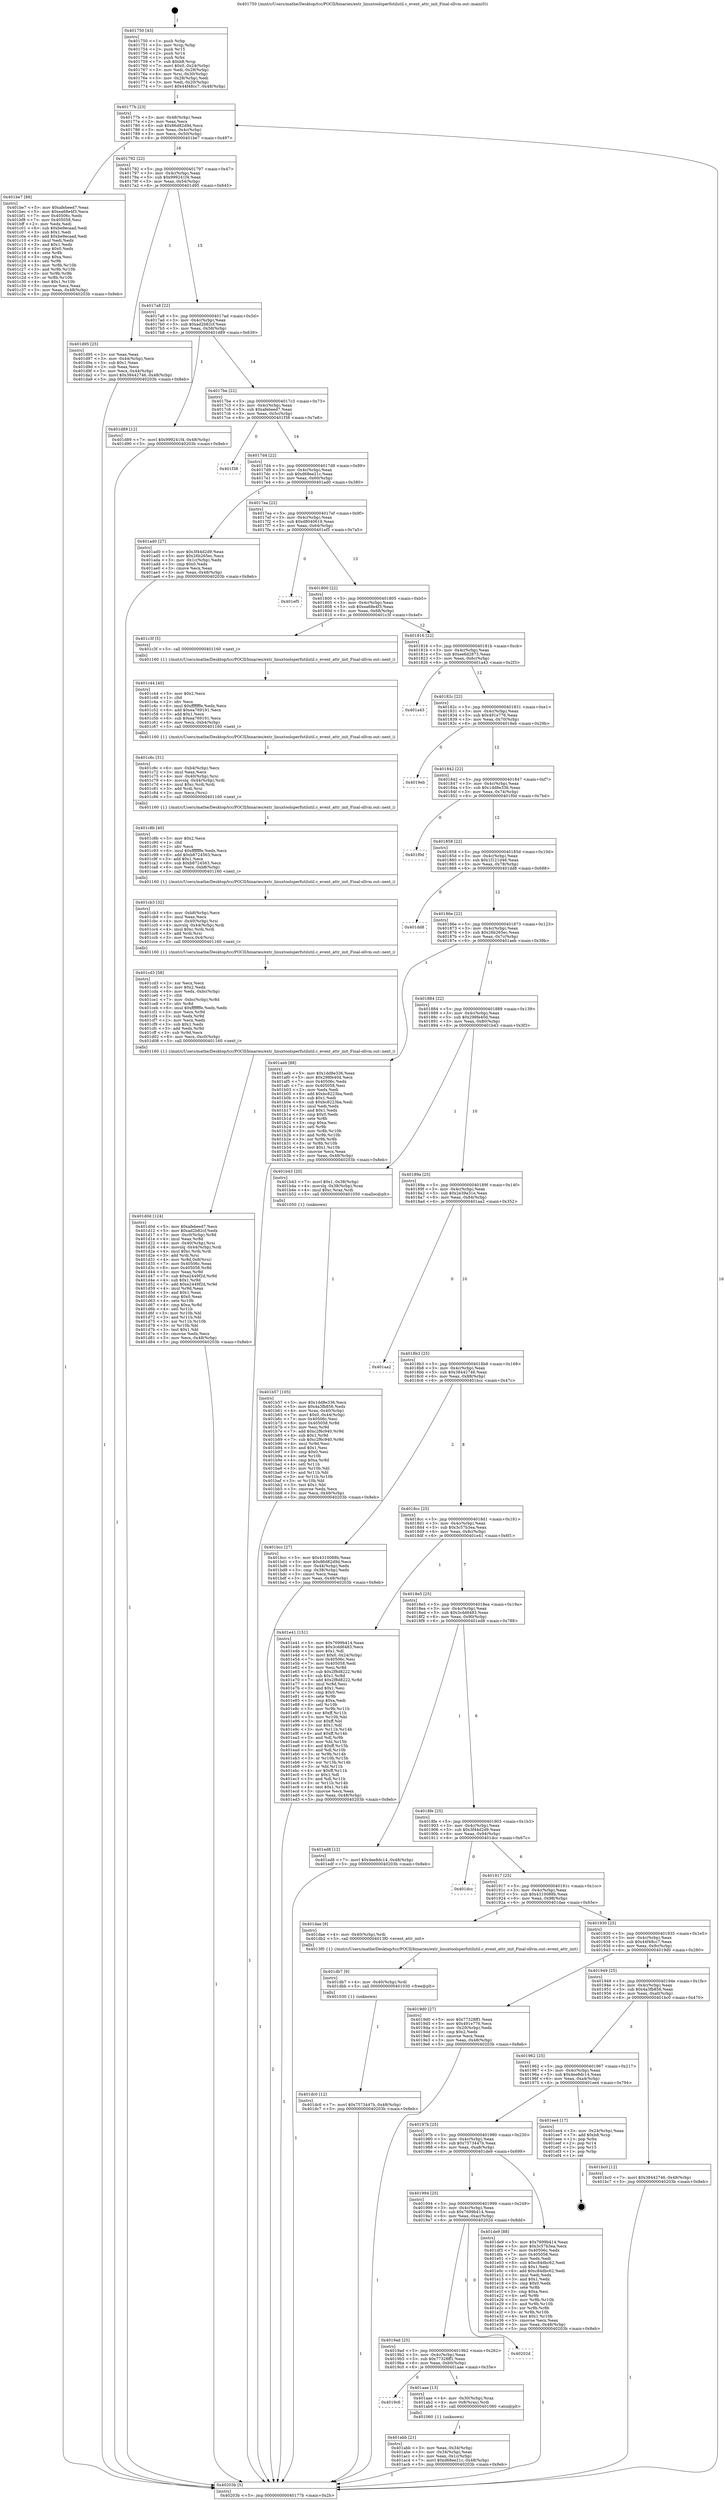 digraph "0x401750" {
  label = "0x401750 (/mnt/c/Users/mathe/Desktop/tcc/POCII/binaries/extr_linuxtoolsperfutilutil.c_event_attr_init_Final-ollvm.out::main(0))"
  labelloc = "t"
  node[shape=record]

  Entry [label="",width=0.3,height=0.3,shape=circle,fillcolor=black,style=filled]
  "0x40177b" [label="{
     0x40177b [23]\l
     | [instrs]\l
     &nbsp;&nbsp;0x40177b \<+3\>: mov -0x48(%rbp),%eax\l
     &nbsp;&nbsp;0x40177e \<+2\>: mov %eax,%ecx\l
     &nbsp;&nbsp;0x401780 \<+6\>: sub $0x86d82d9d,%ecx\l
     &nbsp;&nbsp;0x401786 \<+3\>: mov %eax,-0x4c(%rbp)\l
     &nbsp;&nbsp;0x401789 \<+3\>: mov %ecx,-0x50(%rbp)\l
     &nbsp;&nbsp;0x40178c \<+6\>: je 0000000000401be7 \<main+0x497\>\l
  }"]
  "0x401be7" [label="{
     0x401be7 [88]\l
     | [instrs]\l
     &nbsp;&nbsp;0x401be7 \<+5\>: mov $0xafebeed7,%eax\l
     &nbsp;&nbsp;0x401bec \<+5\>: mov $0xea68e4f3,%ecx\l
     &nbsp;&nbsp;0x401bf1 \<+7\>: mov 0x40506c,%edx\l
     &nbsp;&nbsp;0x401bf8 \<+7\>: mov 0x405058,%esi\l
     &nbsp;&nbsp;0x401bff \<+2\>: mov %edx,%edi\l
     &nbsp;&nbsp;0x401c01 \<+6\>: sub $0xbe9ecaad,%edi\l
     &nbsp;&nbsp;0x401c07 \<+3\>: sub $0x1,%edi\l
     &nbsp;&nbsp;0x401c0a \<+6\>: add $0xbe9ecaad,%edi\l
     &nbsp;&nbsp;0x401c10 \<+3\>: imul %edi,%edx\l
     &nbsp;&nbsp;0x401c13 \<+3\>: and $0x1,%edx\l
     &nbsp;&nbsp;0x401c16 \<+3\>: cmp $0x0,%edx\l
     &nbsp;&nbsp;0x401c19 \<+4\>: sete %r8b\l
     &nbsp;&nbsp;0x401c1d \<+3\>: cmp $0xa,%esi\l
     &nbsp;&nbsp;0x401c20 \<+4\>: setl %r9b\l
     &nbsp;&nbsp;0x401c24 \<+3\>: mov %r8b,%r10b\l
     &nbsp;&nbsp;0x401c27 \<+3\>: and %r9b,%r10b\l
     &nbsp;&nbsp;0x401c2a \<+3\>: xor %r9b,%r8b\l
     &nbsp;&nbsp;0x401c2d \<+3\>: or %r8b,%r10b\l
     &nbsp;&nbsp;0x401c30 \<+4\>: test $0x1,%r10b\l
     &nbsp;&nbsp;0x401c34 \<+3\>: cmovne %ecx,%eax\l
     &nbsp;&nbsp;0x401c37 \<+3\>: mov %eax,-0x48(%rbp)\l
     &nbsp;&nbsp;0x401c3a \<+5\>: jmp 000000000040203b \<main+0x8eb\>\l
  }"]
  "0x401792" [label="{
     0x401792 [22]\l
     | [instrs]\l
     &nbsp;&nbsp;0x401792 \<+5\>: jmp 0000000000401797 \<main+0x47\>\l
     &nbsp;&nbsp;0x401797 \<+3\>: mov -0x4c(%rbp),%eax\l
     &nbsp;&nbsp;0x40179a \<+5\>: sub $0x999241f4,%eax\l
     &nbsp;&nbsp;0x40179f \<+3\>: mov %eax,-0x54(%rbp)\l
     &nbsp;&nbsp;0x4017a2 \<+6\>: je 0000000000401d95 \<main+0x645\>\l
  }"]
  Exit [label="",width=0.3,height=0.3,shape=circle,fillcolor=black,style=filled,peripheries=2]
  "0x401d95" [label="{
     0x401d95 [25]\l
     | [instrs]\l
     &nbsp;&nbsp;0x401d95 \<+2\>: xor %eax,%eax\l
     &nbsp;&nbsp;0x401d97 \<+3\>: mov -0x44(%rbp),%ecx\l
     &nbsp;&nbsp;0x401d9a \<+3\>: sub $0x1,%eax\l
     &nbsp;&nbsp;0x401d9d \<+2\>: sub %eax,%ecx\l
     &nbsp;&nbsp;0x401d9f \<+3\>: mov %ecx,-0x44(%rbp)\l
     &nbsp;&nbsp;0x401da2 \<+7\>: movl $0x38442746,-0x48(%rbp)\l
     &nbsp;&nbsp;0x401da9 \<+5\>: jmp 000000000040203b \<main+0x8eb\>\l
  }"]
  "0x4017a8" [label="{
     0x4017a8 [22]\l
     | [instrs]\l
     &nbsp;&nbsp;0x4017a8 \<+5\>: jmp 00000000004017ad \<main+0x5d\>\l
     &nbsp;&nbsp;0x4017ad \<+3\>: mov -0x4c(%rbp),%eax\l
     &nbsp;&nbsp;0x4017b0 \<+5\>: sub $0xad2b82cf,%eax\l
     &nbsp;&nbsp;0x4017b5 \<+3\>: mov %eax,-0x58(%rbp)\l
     &nbsp;&nbsp;0x4017b8 \<+6\>: je 0000000000401d89 \<main+0x639\>\l
  }"]
  "0x401dc0" [label="{
     0x401dc0 [12]\l
     | [instrs]\l
     &nbsp;&nbsp;0x401dc0 \<+7\>: movl $0x7573447b,-0x48(%rbp)\l
     &nbsp;&nbsp;0x401dc7 \<+5\>: jmp 000000000040203b \<main+0x8eb\>\l
  }"]
  "0x401d89" [label="{
     0x401d89 [12]\l
     | [instrs]\l
     &nbsp;&nbsp;0x401d89 \<+7\>: movl $0x999241f4,-0x48(%rbp)\l
     &nbsp;&nbsp;0x401d90 \<+5\>: jmp 000000000040203b \<main+0x8eb\>\l
  }"]
  "0x4017be" [label="{
     0x4017be [22]\l
     | [instrs]\l
     &nbsp;&nbsp;0x4017be \<+5\>: jmp 00000000004017c3 \<main+0x73\>\l
     &nbsp;&nbsp;0x4017c3 \<+3\>: mov -0x4c(%rbp),%eax\l
     &nbsp;&nbsp;0x4017c6 \<+5\>: sub $0xafebeed7,%eax\l
     &nbsp;&nbsp;0x4017cb \<+3\>: mov %eax,-0x5c(%rbp)\l
     &nbsp;&nbsp;0x4017ce \<+6\>: je 0000000000401f38 \<main+0x7e8\>\l
  }"]
  "0x401db7" [label="{
     0x401db7 [9]\l
     | [instrs]\l
     &nbsp;&nbsp;0x401db7 \<+4\>: mov -0x40(%rbp),%rdi\l
     &nbsp;&nbsp;0x401dbb \<+5\>: call 0000000000401030 \<free@plt\>\l
     | [calls]\l
     &nbsp;&nbsp;0x401030 \{1\} (unknown)\l
  }"]
  "0x401f38" [label="{
     0x401f38\l
  }", style=dashed]
  "0x4017d4" [label="{
     0x4017d4 [22]\l
     | [instrs]\l
     &nbsp;&nbsp;0x4017d4 \<+5\>: jmp 00000000004017d9 \<main+0x89\>\l
     &nbsp;&nbsp;0x4017d9 \<+3\>: mov -0x4c(%rbp),%eax\l
     &nbsp;&nbsp;0x4017dc \<+5\>: sub $0xd68ee21c,%eax\l
     &nbsp;&nbsp;0x4017e1 \<+3\>: mov %eax,-0x60(%rbp)\l
     &nbsp;&nbsp;0x4017e4 \<+6\>: je 0000000000401ad0 \<main+0x380\>\l
  }"]
  "0x401d0d" [label="{
     0x401d0d [124]\l
     | [instrs]\l
     &nbsp;&nbsp;0x401d0d \<+5\>: mov $0xafebeed7,%ecx\l
     &nbsp;&nbsp;0x401d12 \<+5\>: mov $0xad2b82cf,%edx\l
     &nbsp;&nbsp;0x401d17 \<+7\>: mov -0xc0(%rbp),%r8d\l
     &nbsp;&nbsp;0x401d1e \<+4\>: imul %eax,%r8d\l
     &nbsp;&nbsp;0x401d22 \<+4\>: mov -0x40(%rbp),%rsi\l
     &nbsp;&nbsp;0x401d26 \<+4\>: movslq -0x44(%rbp),%rdi\l
     &nbsp;&nbsp;0x401d2a \<+4\>: imul $0xc,%rdi,%rdi\l
     &nbsp;&nbsp;0x401d2e \<+3\>: add %rdi,%rsi\l
     &nbsp;&nbsp;0x401d31 \<+4\>: mov %r8d,0x8(%rsi)\l
     &nbsp;&nbsp;0x401d35 \<+7\>: mov 0x40506c,%eax\l
     &nbsp;&nbsp;0x401d3c \<+8\>: mov 0x405058,%r8d\l
     &nbsp;&nbsp;0x401d44 \<+3\>: mov %eax,%r9d\l
     &nbsp;&nbsp;0x401d47 \<+7\>: sub $0xe2449f2d,%r9d\l
     &nbsp;&nbsp;0x401d4e \<+4\>: sub $0x1,%r9d\l
     &nbsp;&nbsp;0x401d52 \<+7\>: add $0xe2449f2d,%r9d\l
     &nbsp;&nbsp;0x401d59 \<+4\>: imul %r9d,%eax\l
     &nbsp;&nbsp;0x401d5d \<+3\>: and $0x1,%eax\l
     &nbsp;&nbsp;0x401d60 \<+3\>: cmp $0x0,%eax\l
     &nbsp;&nbsp;0x401d63 \<+4\>: sete %r10b\l
     &nbsp;&nbsp;0x401d67 \<+4\>: cmp $0xa,%r8d\l
     &nbsp;&nbsp;0x401d6b \<+4\>: setl %r11b\l
     &nbsp;&nbsp;0x401d6f \<+3\>: mov %r10b,%bl\l
     &nbsp;&nbsp;0x401d72 \<+3\>: and %r11b,%bl\l
     &nbsp;&nbsp;0x401d75 \<+3\>: xor %r11b,%r10b\l
     &nbsp;&nbsp;0x401d78 \<+3\>: or %r10b,%bl\l
     &nbsp;&nbsp;0x401d7b \<+3\>: test $0x1,%bl\l
     &nbsp;&nbsp;0x401d7e \<+3\>: cmovne %edx,%ecx\l
     &nbsp;&nbsp;0x401d81 \<+3\>: mov %ecx,-0x48(%rbp)\l
     &nbsp;&nbsp;0x401d84 \<+5\>: jmp 000000000040203b \<main+0x8eb\>\l
  }"]
  "0x401ad0" [label="{
     0x401ad0 [27]\l
     | [instrs]\l
     &nbsp;&nbsp;0x401ad0 \<+5\>: mov $0x3f44d2d9,%eax\l
     &nbsp;&nbsp;0x401ad5 \<+5\>: mov $0x26b265ec,%ecx\l
     &nbsp;&nbsp;0x401ada \<+3\>: mov -0x1c(%rbp),%edx\l
     &nbsp;&nbsp;0x401add \<+3\>: cmp $0x0,%edx\l
     &nbsp;&nbsp;0x401ae0 \<+3\>: cmove %ecx,%eax\l
     &nbsp;&nbsp;0x401ae3 \<+3\>: mov %eax,-0x48(%rbp)\l
     &nbsp;&nbsp;0x401ae6 \<+5\>: jmp 000000000040203b \<main+0x8eb\>\l
  }"]
  "0x4017ea" [label="{
     0x4017ea [22]\l
     | [instrs]\l
     &nbsp;&nbsp;0x4017ea \<+5\>: jmp 00000000004017ef \<main+0x9f\>\l
     &nbsp;&nbsp;0x4017ef \<+3\>: mov -0x4c(%rbp),%eax\l
     &nbsp;&nbsp;0x4017f2 \<+5\>: sub $0xd8040619,%eax\l
     &nbsp;&nbsp;0x4017f7 \<+3\>: mov %eax,-0x64(%rbp)\l
     &nbsp;&nbsp;0x4017fa \<+6\>: je 0000000000401ef5 \<main+0x7a5\>\l
  }"]
  "0x401cd3" [label="{
     0x401cd3 [58]\l
     | [instrs]\l
     &nbsp;&nbsp;0x401cd3 \<+2\>: xor %ecx,%ecx\l
     &nbsp;&nbsp;0x401cd5 \<+5\>: mov $0x2,%edx\l
     &nbsp;&nbsp;0x401cda \<+6\>: mov %edx,-0xbc(%rbp)\l
     &nbsp;&nbsp;0x401ce0 \<+1\>: cltd\l
     &nbsp;&nbsp;0x401ce1 \<+7\>: mov -0xbc(%rbp),%r8d\l
     &nbsp;&nbsp;0x401ce8 \<+3\>: idiv %r8d\l
     &nbsp;&nbsp;0x401ceb \<+6\>: imul $0xfffffffe,%edx,%edx\l
     &nbsp;&nbsp;0x401cf1 \<+3\>: mov %ecx,%r9d\l
     &nbsp;&nbsp;0x401cf4 \<+3\>: sub %edx,%r9d\l
     &nbsp;&nbsp;0x401cf7 \<+2\>: mov %ecx,%edx\l
     &nbsp;&nbsp;0x401cf9 \<+3\>: sub $0x1,%edx\l
     &nbsp;&nbsp;0x401cfc \<+3\>: add %edx,%r9d\l
     &nbsp;&nbsp;0x401cff \<+3\>: sub %r9d,%ecx\l
     &nbsp;&nbsp;0x401d02 \<+6\>: mov %ecx,-0xc0(%rbp)\l
     &nbsp;&nbsp;0x401d08 \<+5\>: call 0000000000401160 \<next_i\>\l
     | [calls]\l
     &nbsp;&nbsp;0x401160 \{1\} (/mnt/c/Users/mathe/Desktop/tcc/POCII/binaries/extr_linuxtoolsperfutilutil.c_event_attr_init_Final-ollvm.out::next_i)\l
  }"]
  "0x401ef5" [label="{
     0x401ef5\l
  }", style=dashed]
  "0x401800" [label="{
     0x401800 [22]\l
     | [instrs]\l
     &nbsp;&nbsp;0x401800 \<+5\>: jmp 0000000000401805 \<main+0xb5\>\l
     &nbsp;&nbsp;0x401805 \<+3\>: mov -0x4c(%rbp),%eax\l
     &nbsp;&nbsp;0x401808 \<+5\>: sub $0xea68e4f3,%eax\l
     &nbsp;&nbsp;0x40180d \<+3\>: mov %eax,-0x68(%rbp)\l
     &nbsp;&nbsp;0x401810 \<+6\>: je 0000000000401c3f \<main+0x4ef\>\l
  }"]
  "0x401cb3" [label="{
     0x401cb3 [32]\l
     | [instrs]\l
     &nbsp;&nbsp;0x401cb3 \<+6\>: mov -0xb8(%rbp),%ecx\l
     &nbsp;&nbsp;0x401cb9 \<+3\>: imul %eax,%ecx\l
     &nbsp;&nbsp;0x401cbc \<+4\>: mov -0x40(%rbp),%rsi\l
     &nbsp;&nbsp;0x401cc0 \<+4\>: movslq -0x44(%rbp),%rdi\l
     &nbsp;&nbsp;0x401cc4 \<+4\>: imul $0xc,%rdi,%rdi\l
     &nbsp;&nbsp;0x401cc8 \<+3\>: add %rdi,%rsi\l
     &nbsp;&nbsp;0x401ccb \<+3\>: mov %ecx,0x4(%rsi)\l
     &nbsp;&nbsp;0x401cce \<+5\>: call 0000000000401160 \<next_i\>\l
     | [calls]\l
     &nbsp;&nbsp;0x401160 \{1\} (/mnt/c/Users/mathe/Desktop/tcc/POCII/binaries/extr_linuxtoolsperfutilutil.c_event_attr_init_Final-ollvm.out::next_i)\l
  }"]
  "0x401c3f" [label="{
     0x401c3f [5]\l
     | [instrs]\l
     &nbsp;&nbsp;0x401c3f \<+5\>: call 0000000000401160 \<next_i\>\l
     | [calls]\l
     &nbsp;&nbsp;0x401160 \{1\} (/mnt/c/Users/mathe/Desktop/tcc/POCII/binaries/extr_linuxtoolsperfutilutil.c_event_attr_init_Final-ollvm.out::next_i)\l
  }"]
  "0x401816" [label="{
     0x401816 [22]\l
     | [instrs]\l
     &nbsp;&nbsp;0x401816 \<+5\>: jmp 000000000040181b \<main+0xcb\>\l
     &nbsp;&nbsp;0x40181b \<+3\>: mov -0x4c(%rbp),%eax\l
     &nbsp;&nbsp;0x40181e \<+5\>: sub $0xee6d2873,%eax\l
     &nbsp;&nbsp;0x401823 \<+3\>: mov %eax,-0x6c(%rbp)\l
     &nbsp;&nbsp;0x401826 \<+6\>: je 0000000000401a43 \<main+0x2f3\>\l
  }"]
  "0x401c8b" [label="{
     0x401c8b [40]\l
     | [instrs]\l
     &nbsp;&nbsp;0x401c8b \<+5\>: mov $0x2,%ecx\l
     &nbsp;&nbsp;0x401c90 \<+1\>: cltd\l
     &nbsp;&nbsp;0x401c91 \<+2\>: idiv %ecx\l
     &nbsp;&nbsp;0x401c93 \<+6\>: imul $0xfffffffe,%edx,%ecx\l
     &nbsp;&nbsp;0x401c99 \<+6\>: add $0xb8724563,%ecx\l
     &nbsp;&nbsp;0x401c9f \<+3\>: add $0x1,%ecx\l
     &nbsp;&nbsp;0x401ca2 \<+6\>: sub $0xb8724563,%ecx\l
     &nbsp;&nbsp;0x401ca8 \<+6\>: mov %ecx,-0xb8(%rbp)\l
     &nbsp;&nbsp;0x401cae \<+5\>: call 0000000000401160 \<next_i\>\l
     | [calls]\l
     &nbsp;&nbsp;0x401160 \{1\} (/mnt/c/Users/mathe/Desktop/tcc/POCII/binaries/extr_linuxtoolsperfutilutil.c_event_attr_init_Final-ollvm.out::next_i)\l
  }"]
  "0x401a43" [label="{
     0x401a43\l
  }", style=dashed]
  "0x40182c" [label="{
     0x40182c [22]\l
     | [instrs]\l
     &nbsp;&nbsp;0x40182c \<+5\>: jmp 0000000000401831 \<main+0xe1\>\l
     &nbsp;&nbsp;0x401831 \<+3\>: mov -0x4c(%rbp),%eax\l
     &nbsp;&nbsp;0x401834 \<+5\>: sub $0x491e776,%eax\l
     &nbsp;&nbsp;0x401839 \<+3\>: mov %eax,-0x70(%rbp)\l
     &nbsp;&nbsp;0x40183c \<+6\>: je 00000000004019eb \<main+0x29b\>\l
  }"]
  "0x401c6c" [label="{
     0x401c6c [31]\l
     | [instrs]\l
     &nbsp;&nbsp;0x401c6c \<+6\>: mov -0xb4(%rbp),%ecx\l
     &nbsp;&nbsp;0x401c72 \<+3\>: imul %eax,%ecx\l
     &nbsp;&nbsp;0x401c75 \<+4\>: mov -0x40(%rbp),%rsi\l
     &nbsp;&nbsp;0x401c79 \<+4\>: movslq -0x44(%rbp),%rdi\l
     &nbsp;&nbsp;0x401c7d \<+4\>: imul $0xc,%rdi,%rdi\l
     &nbsp;&nbsp;0x401c81 \<+3\>: add %rdi,%rsi\l
     &nbsp;&nbsp;0x401c84 \<+2\>: mov %ecx,(%rsi)\l
     &nbsp;&nbsp;0x401c86 \<+5\>: call 0000000000401160 \<next_i\>\l
     | [calls]\l
     &nbsp;&nbsp;0x401160 \{1\} (/mnt/c/Users/mathe/Desktop/tcc/POCII/binaries/extr_linuxtoolsperfutilutil.c_event_attr_init_Final-ollvm.out::next_i)\l
  }"]
  "0x4019eb" [label="{
     0x4019eb\l
  }", style=dashed]
  "0x401842" [label="{
     0x401842 [22]\l
     | [instrs]\l
     &nbsp;&nbsp;0x401842 \<+5\>: jmp 0000000000401847 \<main+0xf7\>\l
     &nbsp;&nbsp;0x401847 \<+3\>: mov -0x4c(%rbp),%eax\l
     &nbsp;&nbsp;0x40184a \<+5\>: sub $0x1dd8e336,%eax\l
     &nbsp;&nbsp;0x40184f \<+3\>: mov %eax,-0x74(%rbp)\l
     &nbsp;&nbsp;0x401852 \<+6\>: je 0000000000401f0d \<main+0x7bd\>\l
  }"]
  "0x401c44" [label="{
     0x401c44 [40]\l
     | [instrs]\l
     &nbsp;&nbsp;0x401c44 \<+5\>: mov $0x2,%ecx\l
     &nbsp;&nbsp;0x401c49 \<+1\>: cltd\l
     &nbsp;&nbsp;0x401c4a \<+2\>: idiv %ecx\l
     &nbsp;&nbsp;0x401c4c \<+6\>: imul $0xfffffffe,%edx,%ecx\l
     &nbsp;&nbsp;0x401c52 \<+6\>: add $0xea769191,%ecx\l
     &nbsp;&nbsp;0x401c58 \<+3\>: add $0x1,%ecx\l
     &nbsp;&nbsp;0x401c5b \<+6\>: sub $0xea769191,%ecx\l
     &nbsp;&nbsp;0x401c61 \<+6\>: mov %ecx,-0xb4(%rbp)\l
     &nbsp;&nbsp;0x401c67 \<+5\>: call 0000000000401160 \<next_i\>\l
     | [calls]\l
     &nbsp;&nbsp;0x401160 \{1\} (/mnt/c/Users/mathe/Desktop/tcc/POCII/binaries/extr_linuxtoolsperfutilutil.c_event_attr_init_Final-ollvm.out::next_i)\l
  }"]
  "0x401f0d" [label="{
     0x401f0d\l
  }", style=dashed]
  "0x401858" [label="{
     0x401858 [22]\l
     | [instrs]\l
     &nbsp;&nbsp;0x401858 \<+5\>: jmp 000000000040185d \<main+0x10d\>\l
     &nbsp;&nbsp;0x40185d \<+3\>: mov -0x4c(%rbp),%eax\l
     &nbsp;&nbsp;0x401860 \<+5\>: sub $0x1f121d46,%eax\l
     &nbsp;&nbsp;0x401865 \<+3\>: mov %eax,-0x78(%rbp)\l
     &nbsp;&nbsp;0x401868 \<+6\>: je 0000000000401dd8 \<main+0x688\>\l
  }"]
  "0x401b57" [label="{
     0x401b57 [105]\l
     | [instrs]\l
     &nbsp;&nbsp;0x401b57 \<+5\>: mov $0x1dd8e336,%ecx\l
     &nbsp;&nbsp;0x401b5c \<+5\>: mov $0x4a3fb856,%edx\l
     &nbsp;&nbsp;0x401b61 \<+4\>: mov %rax,-0x40(%rbp)\l
     &nbsp;&nbsp;0x401b65 \<+7\>: movl $0x0,-0x44(%rbp)\l
     &nbsp;&nbsp;0x401b6c \<+7\>: mov 0x40506c,%esi\l
     &nbsp;&nbsp;0x401b73 \<+8\>: mov 0x405058,%r8d\l
     &nbsp;&nbsp;0x401b7b \<+3\>: mov %esi,%r9d\l
     &nbsp;&nbsp;0x401b7e \<+7\>: add $0xc2f6c940,%r9d\l
     &nbsp;&nbsp;0x401b85 \<+4\>: sub $0x1,%r9d\l
     &nbsp;&nbsp;0x401b89 \<+7\>: sub $0xc2f6c940,%r9d\l
     &nbsp;&nbsp;0x401b90 \<+4\>: imul %r9d,%esi\l
     &nbsp;&nbsp;0x401b94 \<+3\>: and $0x1,%esi\l
     &nbsp;&nbsp;0x401b97 \<+3\>: cmp $0x0,%esi\l
     &nbsp;&nbsp;0x401b9a \<+4\>: sete %r10b\l
     &nbsp;&nbsp;0x401b9e \<+4\>: cmp $0xa,%r8d\l
     &nbsp;&nbsp;0x401ba2 \<+4\>: setl %r11b\l
     &nbsp;&nbsp;0x401ba6 \<+3\>: mov %r10b,%bl\l
     &nbsp;&nbsp;0x401ba9 \<+3\>: and %r11b,%bl\l
     &nbsp;&nbsp;0x401bac \<+3\>: xor %r11b,%r10b\l
     &nbsp;&nbsp;0x401baf \<+3\>: or %r10b,%bl\l
     &nbsp;&nbsp;0x401bb2 \<+3\>: test $0x1,%bl\l
     &nbsp;&nbsp;0x401bb5 \<+3\>: cmovne %edx,%ecx\l
     &nbsp;&nbsp;0x401bb8 \<+3\>: mov %ecx,-0x48(%rbp)\l
     &nbsp;&nbsp;0x401bbb \<+5\>: jmp 000000000040203b \<main+0x8eb\>\l
  }"]
  "0x401dd8" [label="{
     0x401dd8\l
  }", style=dashed]
  "0x40186e" [label="{
     0x40186e [22]\l
     | [instrs]\l
     &nbsp;&nbsp;0x40186e \<+5\>: jmp 0000000000401873 \<main+0x123\>\l
     &nbsp;&nbsp;0x401873 \<+3\>: mov -0x4c(%rbp),%eax\l
     &nbsp;&nbsp;0x401876 \<+5\>: sub $0x26b265ec,%eax\l
     &nbsp;&nbsp;0x40187b \<+3\>: mov %eax,-0x7c(%rbp)\l
     &nbsp;&nbsp;0x40187e \<+6\>: je 0000000000401aeb \<main+0x39b\>\l
  }"]
  "0x401abb" [label="{
     0x401abb [21]\l
     | [instrs]\l
     &nbsp;&nbsp;0x401abb \<+3\>: mov %eax,-0x34(%rbp)\l
     &nbsp;&nbsp;0x401abe \<+3\>: mov -0x34(%rbp),%eax\l
     &nbsp;&nbsp;0x401ac1 \<+3\>: mov %eax,-0x1c(%rbp)\l
     &nbsp;&nbsp;0x401ac4 \<+7\>: movl $0xd68ee21c,-0x48(%rbp)\l
     &nbsp;&nbsp;0x401acb \<+5\>: jmp 000000000040203b \<main+0x8eb\>\l
  }"]
  "0x401aeb" [label="{
     0x401aeb [88]\l
     | [instrs]\l
     &nbsp;&nbsp;0x401aeb \<+5\>: mov $0x1dd8e336,%eax\l
     &nbsp;&nbsp;0x401af0 \<+5\>: mov $0x298fe40d,%ecx\l
     &nbsp;&nbsp;0x401af5 \<+7\>: mov 0x40506c,%edx\l
     &nbsp;&nbsp;0x401afc \<+7\>: mov 0x405058,%esi\l
     &nbsp;&nbsp;0x401b03 \<+2\>: mov %edx,%edi\l
     &nbsp;&nbsp;0x401b05 \<+6\>: add $0xbc8223ba,%edi\l
     &nbsp;&nbsp;0x401b0b \<+3\>: sub $0x1,%edi\l
     &nbsp;&nbsp;0x401b0e \<+6\>: sub $0xbc8223ba,%edi\l
     &nbsp;&nbsp;0x401b14 \<+3\>: imul %edi,%edx\l
     &nbsp;&nbsp;0x401b17 \<+3\>: and $0x1,%edx\l
     &nbsp;&nbsp;0x401b1a \<+3\>: cmp $0x0,%edx\l
     &nbsp;&nbsp;0x401b1d \<+4\>: sete %r8b\l
     &nbsp;&nbsp;0x401b21 \<+3\>: cmp $0xa,%esi\l
     &nbsp;&nbsp;0x401b24 \<+4\>: setl %r9b\l
     &nbsp;&nbsp;0x401b28 \<+3\>: mov %r8b,%r10b\l
     &nbsp;&nbsp;0x401b2b \<+3\>: and %r9b,%r10b\l
     &nbsp;&nbsp;0x401b2e \<+3\>: xor %r9b,%r8b\l
     &nbsp;&nbsp;0x401b31 \<+3\>: or %r8b,%r10b\l
     &nbsp;&nbsp;0x401b34 \<+4\>: test $0x1,%r10b\l
     &nbsp;&nbsp;0x401b38 \<+3\>: cmovne %ecx,%eax\l
     &nbsp;&nbsp;0x401b3b \<+3\>: mov %eax,-0x48(%rbp)\l
     &nbsp;&nbsp;0x401b3e \<+5\>: jmp 000000000040203b \<main+0x8eb\>\l
  }"]
  "0x401884" [label="{
     0x401884 [22]\l
     | [instrs]\l
     &nbsp;&nbsp;0x401884 \<+5\>: jmp 0000000000401889 \<main+0x139\>\l
     &nbsp;&nbsp;0x401889 \<+3\>: mov -0x4c(%rbp),%eax\l
     &nbsp;&nbsp;0x40188c \<+5\>: sub $0x298fe40d,%eax\l
     &nbsp;&nbsp;0x401891 \<+3\>: mov %eax,-0x80(%rbp)\l
     &nbsp;&nbsp;0x401894 \<+6\>: je 0000000000401b43 \<main+0x3f3\>\l
  }"]
  "0x4019c6" [label="{
     0x4019c6\l
  }", style=dashed]
  "0x401b43" [label="{
     0x401b43 [20]\l
     | [instrs]\l
     &nbsp;&nbsp;0x401b43 \<+7\>: movl $0x1,-0x38(%rbp)\l
     &nbsp;&nbsp;0x401b4a \<+4\>: movslq -0x38(%rbp),%rax\l
     &nbsp;&nbsp;0x401b4e \<+4\>: imul $0xc,%rax,%rdi\l
     &nbsp;&nbsp;0x401b52 \<+5\>: call 0000000000401050 \<malloc@plt\>\l
     | [calls]\l
     &nbsp;&nbsp;0x401050 \{1\} (unknown)\l
  }"]
  "0x40189a" [label="{
     0x40189a [25]\l
     | [instrs]\l
     &nbsp;&nbsp;0x40189a \<+5\>: jmp 000000000040189f \<main+0x14f\>\l
     &nbsp;&nbsp;0x40189f \<+3\>: mov -0x4c(%rbp),%eax\l
     &nbsp;&nbsp;0x4018a2 \<+5\>: sub $0x2e39a31e,%eax\l
     &nbsp;&nbsp;0x4018a7 \<+6\>: mov %eax,-0x84(%rbp)\l
     &nbsp;&nbsp;0x4018ad \<+6\>: je 0000000000401aa2 \<main+0x352\>\l
  }"]
  "0x401aae" [label="{
     0x401aae [13]\l
     | [instrs]\l
     &nbsp;&nbsp;0x401aae \<+4\>: mov -0x30(%rbp),%rax\l
     &nbsp;&nbsp;0x401ab2 \<+4\>: mov 0x8(%rax),%rdi\l
     &nbsp;&nbsp;0x401ab6 \<+5\>: call 0000000000401060 \<atoi@plt\>\l
     | [calls]\l
     &nbsp;&nbsp;0x401060 \{1\} (unknown)\l
  }"]
  "0x401aa2" [label="{
     0x401aa2\l
  }", style=dashed]
  "0x4018b3" [label="{
     0x4018b3 [25]\l
     | [instrs]\l
     &nbsp;&nbsp;0x4018b3 \<+5\>: jmp 00000000004018b8 \<main+0x168\>\l
     &nbsp;&nbsp;0x4018b8 \<+3\>: mov -0x4c(%rbp),%eax\l
     &nbsp;&nbsp;0x4018bb \<+5\>: sub $0x38442746,%eax\l
     &nbsp;&nbsp;0x4018c0 \<+6\>: mov %eax,-0x88(%rbp)\l
     &nbsp;&nbsp;0x4018c6 \<+6\>: je 0000000000401bcc \<main+0x47c\>\l
  }"]
  "0x4019ad" [label="{
     0x4019ad [25]\l
     | [instrs]\l
     &nbsp;&nbsp;0x4019ad \<+5\>: jmp 00000000004019b2 \<main+0x262\>\l
     &nbsp;&nbsp;0x4019b2 \<+3\>: mov -0x4c(%rbp),%eax\l
     &nbsp;&nbsp;0x4019b5 \<+5\>: sub $0x77328ff1,%eax\l
     &nbsp;&nbsp;0x4019ba \<+6\>: mov %eax,-0xb0(%rbp)\l
     &nbsp;&nbsp;0x4019c0 \<+6\>: je 0000000000401aae \<main+0x35e\>\l
  }"]
  "0x401bcc" [label="{
     0x401bcc [27]\l
     | [instrs]\l
     &nbsp;&nbsp;0x401bcc \<+5\>: mov $0x4310088b,%eax\l
     &nbsp;&nbsp;0x401bd1 \<+5\>: mov $0x86d82d9d,%ecx\l
     &nbsp;&nbsp;0x401bd6 \<+3\>: mov -0x44(%rbp),%edx\l
     &nbsp;&nbsp;0x401bd9 \<+3\>: cmp -0x38(%rbp),%edx\l
     &nbsp;&nbsp;0x401bdc \<+3\>: cmovl %ecx,%eax\l
     &nbsp;&nbsp;0x401bdf \<+3\>: mov %eax,-0x48(%rbp)\l
     &nbsp;&nbsp;0x401be2 \<+5\>: jmp 000000000040203b \<main+0x8eb\>\l
  }"]
  "0x4018cc" [label="{
     0x4018cc [25]\l
     | [instrs]\l
     &nbsp;&nbsp;0x4018cc \<+5\>: jmp 00000000004018d1 \<main+0x181\>\l
     &nbsp;&nbsp;0x4018d1 \<+3\>: mov -0x4c(%rbp),%eax\l
     &nbsp;&nbsp;0x4018d4 \<+5\>: sub $0x3c57b3ea,%eax\l
     &nbsp;&nbsp;0x4018d9 \<+6\>: mov %eax,-0x8c(%rbp)\l
     &nbsp;&nbsp;0x4018df \<+6\>: je 0000000000401e41 \<main+0x6f1\>\l
  }"]
  "0x40202d" [label="{
     0x40202d\l
  }", style=dashed]
  "0x401e41" [label="{
     0x401e41 [151]\l
     | [instrs]\l
     &nbsp;&nbsp;0x401e41 \<+5\>: mov $0x7699b414,%eax\l
     &nbsp;&nbsp;0x401e46 \<+5\>: mov $0x3cdd6483,%ecx\l
     &nbsp;&nbsp;0x401e4b \<+2\>: mov $0x1,%dl\l
     &nbsp;&nbsp;0x401e4d \<+7\>: movl $0x0,-0x24(%rbp)\l
     &nbsp;&nbsp;0x401e54 \<+7\>: mov 0x40506c,%esi\l
     &nbsp;&nbsp;0x401e5b \<+7\>: mov 0x405058,%edi\l
     &nbsp;&nbsp;0x401e62 \<+3\>: mov %esi,%r8d\l
     &nbsp;&nbsp;0x401e65 \<+7\>: sub $0x2f8d8222,%r8d\l
     &nbsp;&nbsp;0x401e6c \<+4\>: sub $0x1,%r8d\l
     &nbsp;&nbsp;0x401e70 \<+7\>: add $0x2f8d8222,%r8d\l
     &nbsp;&nbsp;0x401e77 \<+4\>: imul %r8d,%esi\l
     &nbsp;&nbsp;0x401e7b \<+3\>: and $0x1,%esi\l
     &nbsp;&nbsp;0x401e7e \<+3\>: cmp $0x0,%esi\l
     &nbsp;&nbsp;0x401e81 \<+4\>: sete %r9b\l
     &nbsp;&nbsp;0x401e85 \<+3\>: cmp $0xa,%edi\l
     &nbsp;&nbsp;0x401e88 \<+4\>: setl %r10b\l
     &nbsp;&nbsp;0x401e8c \<+3\>: mov %r9b,%r11b\l
     &nbsp;&nbsp;0x401e8f \<+4\>: xor $0xff,%r11b\l
     &nbsp;&nbsp;0x401e93 \<+3\>: mov %r10b,%bl\l
     &nbsp;&nbsp;0x401e96 \<+3\>: xor $0xff,%bl\l
     &nbsp;&nbsp;0x401e99 \<+3\>: xor $0x1,%dl\l
     &nbsp;&nbsp;0x401e9c \<+3\>: mov %r11b,%r14b\l
     &nbsp;&nbsp;0x401e9f \<+4\>: and $0xff,%r14b\l
     &nbsp;&nbsp;0x401ea3 \<+3\>: and %dl,%r9b\l
     &nbsp;&nbsp;0x401ea6 \<+3\>: mov %bl,%r15b\l
     &nbsp;&nbsp;0x401ea9 \<+4\>: and $0xff,%r15b\l
     &nbsp;&nbsp;0x401ead \<+3\>: and %dl,%r10b\l
     &nbsp;&nbsp;0x401eb0 \<+3\>: or %r9b,%r14b\l
     &nbsp;&nbsp;0x401eb3 \<+3\>: or %r10b,%r15b\l
     &nbsp;&nbsp;0x401eb6 \<+3\>: xor %r15b,%r14b\l
     &nbsp;&nbsp;0x401eb9 \<+3\>: or %bl,%r11b\l
     &nbsp;&nbsp;0x401ebc \<+4\>: xor $0xff,%r11b\l
     &nbsp;&nbsp;0x401ec0 \<+3\>: or $0x1,%dl\l
     &nbsp;&nbsp;0x401ec3 \<+3\>: and %dl,%r11b\l
     &nbsp;&nbsp;0x401ec6 \<+3\>: or %r11b,%r14b\l
     &nbsp;&nbsp;0x401ec9 \<+4\>: test $0x1,%r14b\l
     &nbsp;&nbsp;0x401ecd \<+3\>: cmovne %ecx,%eax\l
     &nbsp;&nbsp;0x401ed0 \<+3\>: mov %eax,-0x48(%rbp)\l
     &nbsp;&nbsp;0x401ed3 \<+5\>: jmp 000000000040203b \<main+0x8eb\>\l
  }"]
  "0x4018e5" [label="{
     0x4018e5 [25]\l
     | [instrs]\l
     &nbsp;&nbsp;0x4018e5 \<+5\>: jmp 00000000004018ea \<main+0x19a\>\l
     &nbsp;&nbsp;0x4018ea \<+3\>: mov -0x4c(%rbp),%eax\l
     &nbsp;&nbsp;0x4018ed \<+5\>: sub $0x3cdd6483,%eax\l
     &nbsp;&nbsp;0x4018f2 \<+6\>: mov %eax,-0x90(%rbp)\l
     &nbsp;&nbsp;0x4018f8 \<+6\>: je 0000000000401ed8 \<main+0x788\>\l
  }"]
  "0x401994" [label="{
     0x401994 [25]\l
     | [instrs]\l
     &nbsp;&nbsp;0x401994 \<+5\>: jmp 0000000000401999 \<main+0x249\>\l
     &nbsp;&nbsp;0x401999 \<+3\>: mov -0x4c(%rbp),%eax\l
     &nbsp;&nbsp;0x40199c \<+5\>: sub $0x7699b414,%eax\l
     &nbsp;&nbsp;0x4019a1 \<+6\>: mov %eax,-0xac(%rbp)\l
     &nbsp;&nbsp;0x4019a7 \<+6\>: je 000000000040202d \<main+0x8dd\>\l
  }"]
  "0x401ed8" [label="{
     0x401ed8 [12]\l
     | [instrs]\l
     &nbsp;&nbsp;0x401ed8 \<+7\>: movl $0x4ee8dc14,-0x48(%rbp)\l
     &nbsp;&nbsp;0x401edf \<+5\>: jmp 000000000040203b \<main+0x8eb\>\l
  }"]
  "0x4018fe" [label="{
     0x4018fe [25]\l
     | [instrs]\l
     &nbsp;&nbsp;0x4018fe \<+5\>: jmp 0000000000401903 \<main+0x1b3\>\l
     &nbsp;&nbsp;0x401903 \<+3\>: mov -0x4c(%rbp),%eax\l
     &nbsp;&nbsp;0x401906 \<+5\>: sub $0x3f44d2d9,%eax\l
     &nbsp;&nbsp;0x40190b \<+6\>: mov %eax,-0x94(%rbp)\l
     &nbsp;&nbsp;0x401911 \<+6\>: je 0000000000401dcc \<main+0x67c\>\l
  }"]
  "0x401de9" [label="{
     0x401de9 [88]\l
     | [instrs]\l
     &nbsp;&nbsp;0x401de9 \<+5\>: mov $0x7699b414,%eax\l
     &nbsp;&nbsp;0x401dee \<+5\>: mov $0x3c57b3ea,%ecx\l
     &nbsp;&nbsp;0x401df3 \<+7\>: mov 0x40506c,%edx\l
     &nbsp;&nbsp;0x401dfa \<+7\>: mov 0x405058,%esi\l
     &nbsp;&nbsp;0x401e01 \<+2\>: mov %edx,%edi\l
     &nbsp;&nbsp;0x401e03 \<+6\>: sub $0xc84dbc62,%edi\l
     &nbsp;&nbsp;0x401e09 \<+3\>: sub $0x1,%edi\l
     &nbsp;&nbsp;0x401e0c \<+6\>: add $0xc84dbc62,%edi\l
     &nbsp;&nbsp;0x401e12 \<+3\>: imul %edi,%edx\l
     &nbsp;&nbsp;0x401e15 \<+3\>: and $0x1,%edx\l
     &nbsp;&nbsp;0x401e18 \<+3\>: cmp $0x0,%edx\l
     &nbsp;&nbsp;0x401e1b \<+4\>: sete %r8b\l
     &nbsp;&nbsp;0x401e1f \<+3\>: cmp $0xa,%esi\l
     &nbsp;&nbsp;0x401e22 \<+4\>: setl %r9b\l
     &nbsp;&nbsp;0x401e26 \<+3\>: mov %r8b,%r10b\l
     &nbsp;&nbsp;0x401e29 \<+3\>: and %r9b,%r10b\l
     &nbsp;&nbsp;0x401e2c \<+3\>: xor %r9b,%r8b\l
     &nbsp;&nbsp;0x401e2f \<+3\>: or %r8b,%r10b\l
     &nbsp;&nbsp;0x401e32 \<+4\>: test $0x1,%r10b\l
     &nbsp;&nbsp;0x401e36 \<+3\>: cmovne %ecx,%eax\l
     &nbsp;&nbsp;0x401e39 \<+3\>: mov %eax,-0x48(%rbp)\l
     &nbsp;&nbsp;0x401e3c \<+5\>: jmp 000000000040203b \<main+0x8eb\>\l
  }"]
  "0x401dcc" [label="{
     0x401dcc\l
  }", style=dashed]
  "0x401917" [label="{
     0x401917 [25]\l
     | [instrs]\l
     &nbsp;&nbsp;0x401917 \<+5\>: jmp 000000000040191c \<main+0x1cc\>\l
     &nbsp;&nbsp;0x40191c \<+3\>: mov -0x4c(%rbp),%eax\l
     &nbsp;&nbsp;0x40191f \<+5\>: sub $0x4310088b,%eax\l
     &nbsp;&nbsp;0x401924 \<+6\>: mov %eax,-0x98(%rbp)\l
     &nbsp;&nbsp;0x40192a \<+6\>: je 0000000000401dae \<main+0x65e\>\l
  }"]
  "0x40197b" [label="{
     0x40197b [25]\l
     | [instrs]\l
     &nbsp;&nbsp;0x40197b \<+5\>: jmp 0000000000401980 \<main+0x230\>\l
     &nbsp;&nbsp;0x401980 \<+3\>: mov -0x4c(%rbp),%eax\l
     &nbsp;&nbsp;0x401983 \<+5\>: sub $0x7573447b,%eax\l
     &nbsp;&nbsp;0x401988 \<+6\>: mov %eax,-0xa8(%rbp)\l
     &nbsp;&nbsp;0x40198e \<+6\>: je 0000000000401de9 \<main+0x699\>\l
  }"]
  "0x401dae" [label="{
     0x401dae [9]\l
     | [instrs]\l
     &nbsp;&nbsp;0x401dae \<+4\>: mov -0x40(%rbp),%rdi\l
     &nbsp;&nbsp;0x401db2 \<+5\>: call 00000000004013f0 \<event_attr_init\>\l
     | [calls]\l
     &nbsp;&nbsp;0x4013f0 \{1\} (/mnt/c/Users/mathe/Desktop/tcc/POCII/binaries/extr_linuxtoolsperfutilutil.c_event_attr_init_Final-ollvm.out::event_attr_init)\l
  }"]
  "0x401930" [label="{
     0x401930 [25]\l
     | [instrs]\l
     &nbsp;&nbsp;0x401930 \<+5\>: jmp 0000000000401935 \<main+0x1e5\>\l
     &nbsp;&nbsp;0x401935 \<+3\>: mov -0x4c(%rbp),%eax\l
     &nbsp;&nbsp;0x401938 \<+5\>: sub $0x44f48cc7,%eax\l
     &nbsp;&nbsp;0x40193d \<+6\>: mov %eax,-0x9c(%rbp)\l
     &nbsp;&nbsp;0x401943 \<+6\>: je 00000000004019d0 \<main+0x280\>\l
  }"]
  "0x401ee4" [label="{
     0x401ee4 [17]\l
     | [instrs]\l
     &nbsp;&nbsp;0x401ee4 \<+3\>: mov -0x24(%rbp),%eax\l
     &nbsp;&nbsp;0x401ee7 \<+7\>: add $0xb8,%rsp\l
     &nbsp;&nbsp;0x401eee \<+1\>: pop %rbx\l
     &nbsp;&nbsp;0x401eef \<+2\>: pop %r14\l
     &nbsp;&nbsp;0x401ef1 \<+2\>: pop %r15\l
     &nbsp;&nbsp;0x401ef3 \<+1\>: pop %rbp\l
     &nbsp;&nbsp;0x401ef4 \<+1\>: ret\l
  }"]
  "0x4019d0" [label="{
     0x4019d0 [27]\l
     | [instrs]\l
     &nbsp;&nbsp;0x4019d0 \<+5\>: mov $0x77328ff1,%eax\l
     &nbsp;&nbsp;0x4019d5 \<+5\>: mov $0x491e776,%ecx\l
     &nbsp;&nbsp;0x4019da \<+3\>: mov -0x20(%rbp),%edx\l
     &nbsp;&nbsp;0x4019dd \<+3\>: cmp $0x2,%edx\l
     &nbsp;&nbsp;0x4019e0 \<+3\>: cmovne %ecx,%eax\l
     &nbsp;&nbsp;0x4019e3 \<+3\>: mov %eax,-0x48(%rbp)\l
     &nbsp;&nbsp;0x4019e6 \<+5\>: jmp 000000000040203b \<main+0x8eb\>\l
  }"]
  "0x401949" [label="{
     0x401949 [25]\l
     | [instrs]\l
     &nbsp;&nbsp;0x401949 \<+5\>: jmp 000000000040194e \<main+0x1fe\>\l
     &nbsp;&nbsp;0x40194e \<+3\>: mov -0x4c(%rbp),%eax\l
     &nbsp;&nbsp;0x401951 \<+5\>: sub $0x4a3fb856,%eax\l
     &nbsp;&nbsp;0x401956 \<+6\>: mov %eax,-0xa0(%rbp)\l
     &nbsp;&nbsp;0x40195c \<+6\>: je 0000000000401bc0 \<main+0x470\>\l
  }"]
  "0x40203b" [label="{
     0x40203b [5]\l
     | [instrs]\l
     &nbsp;&nbsp;0x40203b \<+5\>: jmp 000000000040177b \<main+0x2b\>\l
  }"]
  "0x401750" [label="{
     0x401750 [43]\l
     | [instrs]\l
     &nbsp;&nbsp;0x401750 \<+1\>: push %rbp\l
     &nbsp;&nbsp;0x401751 \<+3\>: mov %rsp,%rbp\l
     &nbsp;&nbsp;0x401754 \<+2\>: push %r15\l
     &nbsp;&nbsp;0x401756 \<+2\>: push %r14\l
     &nbsp;&nbsp;0x401758 \<+1\>: push %rbx\l
     &nbsp;&nbsp;0x401759 \<+7\>: sub $0xb8,%rsp\l
     &nbsp;&nbsp;0x401760 \<+7\>: movl $0x0,-0x24(%rbp)\l
     &nbsp;&nbsp;0x401767 \<+3\>: mov %edi,-0x28(%rbp)\l
     &nbsp;&nbsp;0x40176a \<+4\>: mov %rsi,-0x30(%rbp)\l
     &nbsp;&nbsp;0x40176e \<+3\>: mov -0x28(%rbp),%edi\l
     &nbsp;&nbsp;0x401771 \<+3\>: mov %edi,-0x20(%rbp)\l
     &nbsp;&nbsp;0x401774 \<+7\>: movl $0x44f48cc7,-0x48(%rbp)\l
  }"]
  "0x401962" [label="{
     0x401962 [25]\l
     | [instrs]\l
     &nbsp;&nbsp;0x401962 \<+5\>: jmp 0000000000401967 \<main+0x217\>\l
     &nbsp;&nbsp;0x401967 \<+3\>: mov -0x4c(%rbp),%eax\l
     &nbsp;&nbsp;0x40196a \<+5\>: sub $0x4ee8dc14,%eax\l
     &nbsp;&nbsp;0x40196f \<+6\>: mov %eax,-0xa4(%rbp)\l
     &nbsp;&nbsp;0x401975 \<+6\>: je 0000000000401ee4 \<main+0x794\>\l
  }"]
  "0x401bc0" [label="{
     0x401bc0 [12]\l
     | [instrs]\l
     &nbsp;&nbsp;0x401bc0 \<+7\>: movl $0x38442746,-0x48(%rbp)\l
     &nbsp;&nbsp;0x401bc7 \<+5\>: jmp 000000000040203b \<main+0x8eb\>\l
  }"]
  Entry -> "0x401750" [label=" 1"]
  "0x40177b" -> "0x401be7" [label=" 1"]
  "0x40177b" -> "0x401792" [label=" 16"]
  "0x401ee4" -> Exit [label=" 1"]
  "0x401792" -> "0x401d95" [label=" 1"]
  "0x401792" -> "0x4017a8" [label=" 15"]
  "0x401ed8" -> "0x40203b" [label=" 1"]
  "0x4017a8" -> "0x401d89" [label=" 1"]
  "0x4017a8" -> "0x4017be" [label=" 14"]
  "0x401e41" -> "0x40203b" [label=" 1"]
  "0x4017be" -> "0x401f38" [label=" 0"]
  "0x4017be" -> "0x4017d4" [label=" 14"]
  "0x401de9" -> "0x40203b" [label=" 1"]
  "0x4017d4" -> "0x401ad0" [label=" 1"]
  "0x4017d4" -> "0x4017ea" [label=" 13"]
  "0x401dc0" -> "0x40203b" [label=" 1"]
  "0x4017ea" -> "0x401ef5" [label=" 0"]
  "0x4017ea" -> "0x401800" [label=" 13"]
  "0x401db7" -> "0x401dc0" [label=" 1"]
  "0x401800" -> "0x401c3f" [label=" 1"]
  "0x401800" -> "0x401816" [label=" 12"]
  "0x401dae" -> "0x401db7" [label=" 1"]
  "0x401816" -> "0x401a43" [label=" 0"]
  "0x401816" -> "0x40182c" [label=" 12"]
  "0x401d95" -> "0x40203b" [label=" 1"]
  "0x40182c" -> "0x4019eb" [label=" 0"]
  "0x40182c" -> "0x401842" [label=" 12"]
  "0x401d89" -> "0x40203b" [label=" 1"]
  "0x401842" -> "0x401f0d" [label=" 0"]
  "0x401842" -> "0x401858" [label=" 12"]
  "0x401d0d" -> "0x40203b" [label=" 1"]
  "0x401858" -> "0x401dd8" [label=" 0"]
  "0x401858" -> "0x40186e" [label=" 12"]
  "0x401cd3" -> "0x401d0d" [label=" 1"]
  "0x40186e" -> "0x401aeb" [label=" 1"]
  "0x40186e" -> "0x401884" [label=" 11"]
  "0x401cb3" -> "0x401cd3" [label=" 1"]
  "0x401884" -> "0x401b43" [label=" 1"]
  "0x401884" -> "0x40189a" [label=" 10"]
  "0x401c8b" -> "0x401cb3" [label=" 1"]
  "0x40189a" -> "0x401aa2" [label=" 0"]
  "0x40189a" -> "0x4018b3" [label=" 10"]
  "0x401c6c" -> "0x401c8b" [label=" 1"]
  "0x4018b3" -> "0x401bcc" [label=" 2"]
  "0x4018b3" -> "0x4018cc" [label=" 8"]
  "0x401c3f" -> "0x401c44" [label=" 1"]
  "0x4018cc" -> "0x401e41" [label=" 1"]
  "0x4018cc" -> "0x4018e5" [label=" 7"]
  "0x401be7" -> "0x40203b" [label=" 1"]
  "0x4018e5" -> "0x401ed8" [label=" 1"]
  "0x4018e5" -> "0x4018fe" [label=" 6"]
  "0x401bc0" -> "0x40203b" [label=" 1"]
  "0x4018fe" -> "0x401dcc" [label=" 0"]
  "0x4018fe" -> "0x401917" [label=" 6"]
  "0x401b57" -> "0x40203b" [label=" 1"]
  "0x401917" -> "0x401dae" [label=" 1"]
  "0x401917" -> "0x401930" [label=" 5"]
  "0x401aeb" -> "0x40203b" [label=" 1"]
  "0x401930" -> "0x4019d0" [label=" 1"]
  "0x401930" -> "0x401949" [label=" 4"]
  "0x4019d0" -> "0x40203b" [label=" 1"]
  "0x401750" -> "0x40177b" [label=" 1"]
  "0x40203b" -> "0x40177b" [label=" 16"]
  "0x401ad0" -> "0x40203b" [label=" 1"]
  "0x401949" -> "0x401bc0" [label=" 1"]
  "0x401949" -> "0x401962" [label=" 3"]
  "0x401abb" -> "0x40203b" [label=" 1"]
  "0x401962" -> "0x401ee4" [label=" 1"]
  "0x401962" -> "0x40197b" [label=" 2"]
  "0x401b43" -> "0x401b57" [label=" 1"]
  "0x40197b" -> "0x401de9" [label=" 1"]
  "0x40197b" -> "0x401994" [label=" 1"]
  "0x401bcc" -> "0x40203b" [label=" 2"]
  "0x401994" -> "0x40202d" [label=" 0"]
  "0x401994" -> "0x4019ad" [label=" 1"]
  "0x401c44" -> "0x401c6c" [label=" 1"]
  "0x4019ad" -> "0x401aae" [label=" 1"]
  "0x4019ad" -> "0x4019c6" [label=" 0"]
  "0x401aae" -> "0x401abb" [label=" 1"]
}
